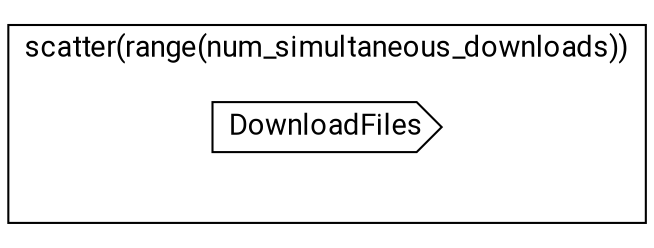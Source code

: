 // DownloadFromSRA
digraph {
	compound=true rankdir=LR
	node [fontname=Roboto]
	edge [color="#00000080"]
	subgraph "cluster-scatter-L29C5-n" {
		fontname=Roboto label="scatter(range(num_simultaneous_downloads))" rank=same
		"call-DownloadFiles" [label=DownloadFiles shape=cds]
		"scatter-L29C5-n" [label="" height=0 margin=0 style=invis width=0]
	}
}
